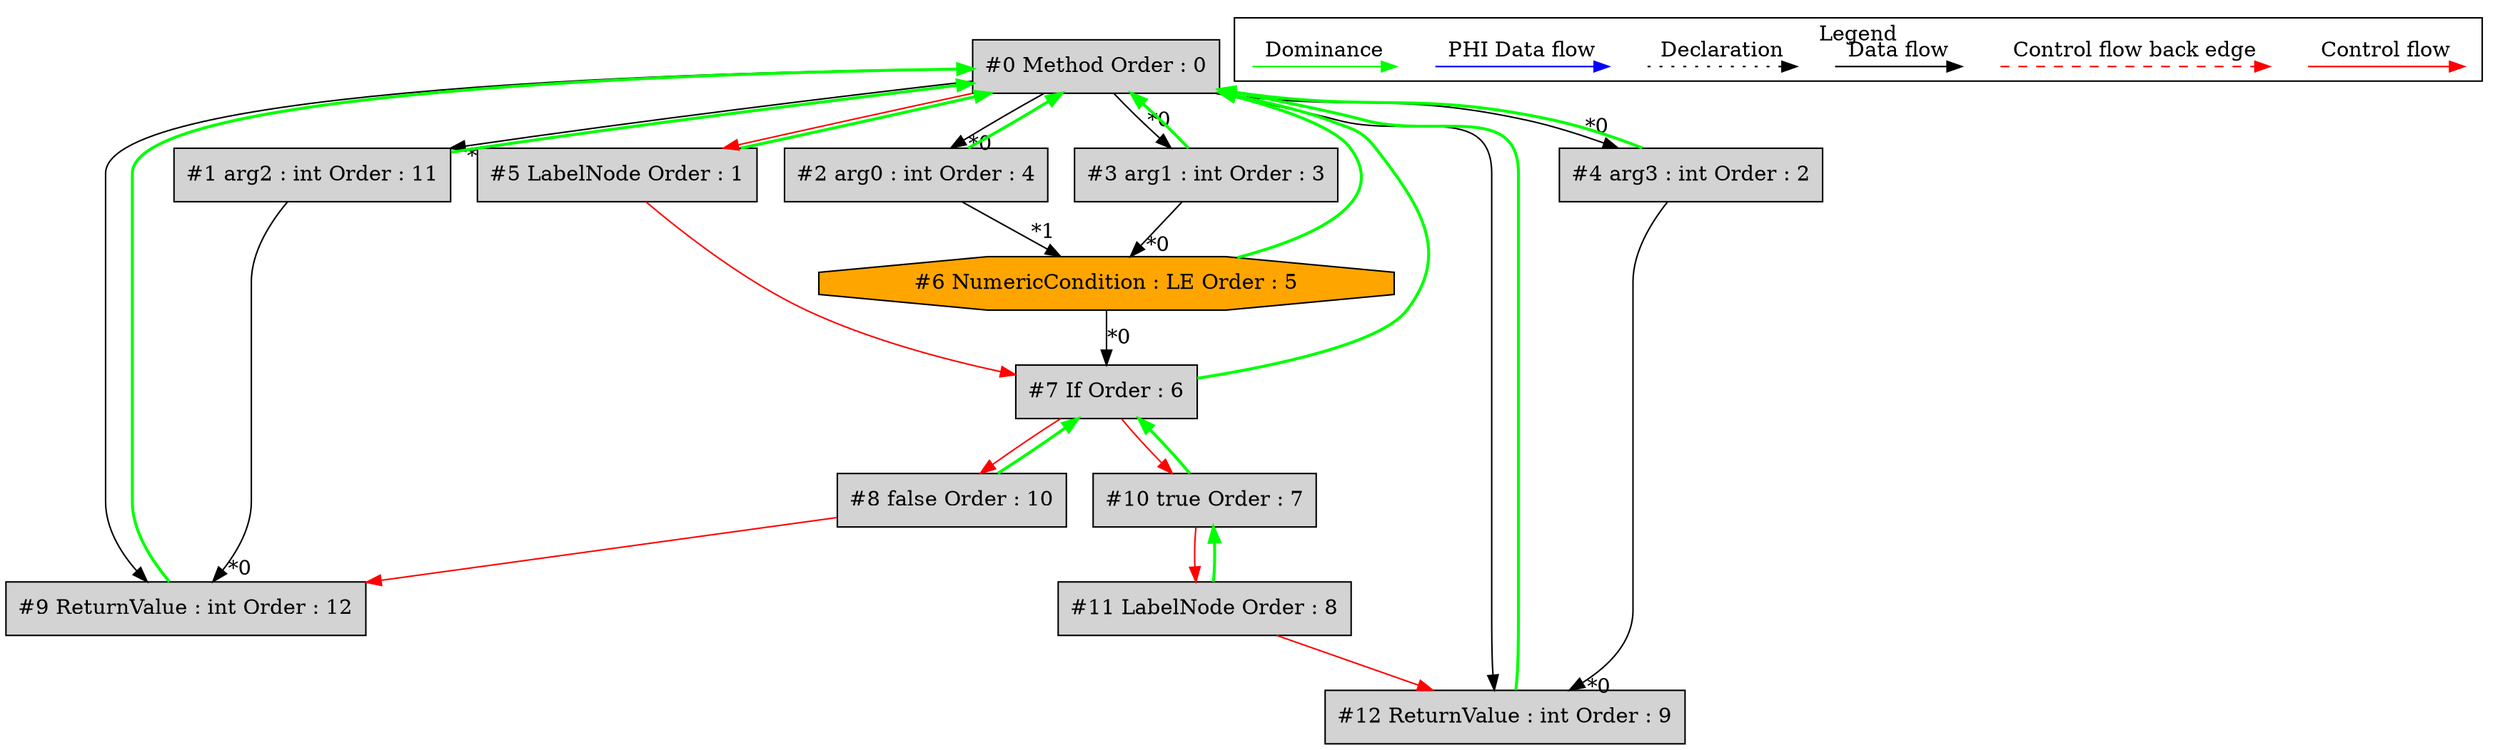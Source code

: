digraph debugoutput {
 ordering="in";
 node0[label="#0 Method Order : 0",shape=box, fillcolor=lightgrey, style=filled];
 node1[label="#1 arg2 : int Order : 11",shape=box, fillcolor=lightgrey, style=filled];
 node1 -> node0[dir="forward" color="green" penwidth="2"];
 node0 -> node1[headlabel="*0", labeldistance=2];
 node2[label="#2 arg0 : int Order : 4",shape=box, fillcolor=lightgrey, style=filled];
 node2 -> node0[dir="forward" color="green" penwidth="2"];
 node0 -> node2[headlabel="*0", labeldistance=2];
 node3[label="#3 arg1 : int Order : 3",shape=box, fillcolor=lightgrey, style=filled];
 node3 -> node0[dir="forward" color="green" penwidth="2"];
 node0 -> node3[headlabel="*0", labeldistance=2];
 node4[label="#4 arg3 : int Order : 2",shape=box, fillcolor=lightgrey, style=filled];
 node4 -> node0[dir="forward" color="green" penwidth="2"];
 node0 -> node4[headlabel="*0", labeldistance=2];
 node5[label="#5 LabelNode Order : 1",shape=box, fillcolor=lightgrey, style=filled];
 node5 -> node0[dir="forward" color="green" penwidth="2"];
 node0 -> node5[labeldistance=2, color=red, fontcolor=red];
 node6[label="#6 NumericCondition : LE Order : 5",shape=octagon, fillcolor=orange, style=filled];
 node6 -> node0[dir="forward" color="green" penwidth="2"];
 node3 -> node6[headlabel="*0", labeldistance=2];
 node2 -> node6[headlabel="*1", labeldistance=2];
 node7[label="#7 If Order : 6",shape=box, fillcolor=lightgrey, style=filled];
 node7 -> node0[dir="forward" color="green" penwidth="2"];
 node6 -> node7[headlabel="*0", labeldistance=2];
 node5 -> node7[labeldistance=2, color=red, fontcolor=red];
 node8[label="#8 false Order : 10",shape=box, fillcolor=lightgrey, style=filled];
 node8 -> node7[dir="forward" color="green" penwidth="2"];
 node7 -> node8[labeldistance=2, color=red, fontcolor=red];
 node9[label="#9 ReturnValue : int Order : 12",shape=box, fillcolor=lightgrey, style=filled];
 node9 -> node0[dir="forward" color="green" penwidth="2"];
 node1 -> node9[headlabel="*0", labeldistance=2];
 node8 -> node9[labeldistance=2, color=red, fontcolor=red];
 node0 -> node9;
 node10[label="#10 true Order : 7",shape=box, fillcolor=lightgrey, style=filled];
 node10 -> node7[dir="forward" color="green" penwidth="2"];
 node7 -> node10[labeldistance=2, color=red, fontcolor=red];
 node11[label="#11 LabelNode Order : 8",shape=box, fillcolor=lightgrey, style=filled];
 node11 -> node10[dir="forward" color="green" penwidth="2"];
 node10 -> node11[labeldistance=2, color=red, fontcolor=red];
 node12[label="#12 ReturnValue : int Order : 9",shape=box, fillcolor=lightgrey, style=filled];
 node12 -> node0[dir="forward" color="green" penwidth="2"];
 node4 -> node12[headlabel="*0", labeldistance=2];
 node11 -> node12[labeldistance=2, color=red, fontcolor=red];
 node0 -> node12;
 subgraph cluster_000 {
  label = "Legend";
  node [shape=point]
  {
   rank=same;
   c0 [style = invis];
   c1 [style = invis];
   c2 [style = invis];
   c3 [style = invis];
   d0 [style = invis];
   d1 [style = invis];
   d2 [style = invis];
   d3 [style = invis];
   d4 [style = invis];
   d5 [style = invis];
   d6 [style = invis];
   d7 [style = invis];
  }
  c0 -> c1 [label="Control flow", style=solid, color=red]
  c2 -> c3 [label="Control flow back edge", style=dashed, color=red]
  d0 -> d1 [label="Data flow"]
  d2 -> d3 [label="Declaration", style=dotted]
  d4 -> d5 [label="PHI Data flow", color=blue]
  d6 -> d7 [label="Dominance", color=green]
 }

}
